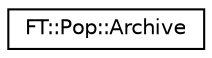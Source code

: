digraph "Graphical Class Hierarchy"
{
 // LATEX_PDF_SIZE
  edge [fontname="Helvetica",fontsize="10",labelfontname="Helvetica",labelfontsize="10"];
  node [fontname="Helvetica",fontsize="10",shape=record];
  rankdir="LR";
  Node0 [label="FT::Pop::Archive",height=0.2,width=0.4,color="black", fillcolor="white", style="filled",URL="$d7/d9f/structFT_1_1Pop_1_1Archive.html",tooltip=" "];
}

